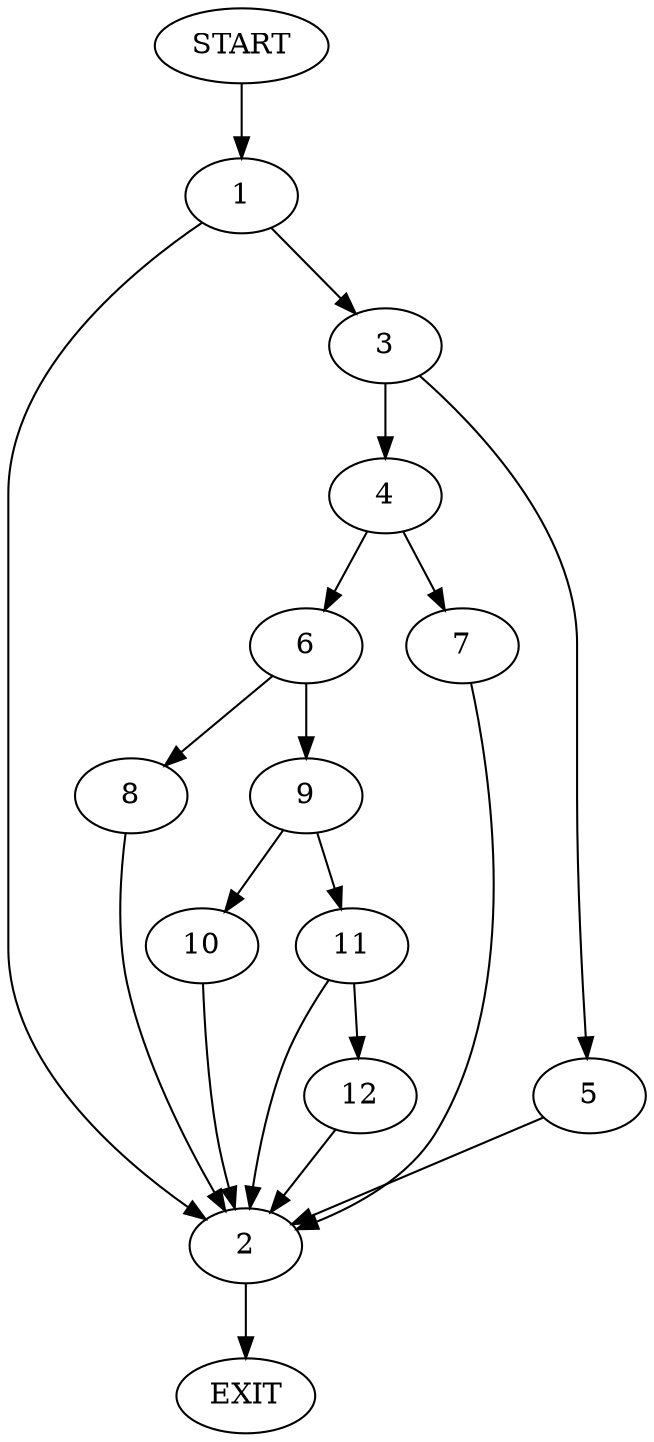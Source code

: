 digraph {
0 [label="START"]
13 [label="EXIT"]
0 -> 1
1 -> 2
1 -> 3
3 -> 4
3 -> 5
2 -> 13
5 -> 2
4 -> 6
4 -> 7
6 -> 8
6 -> 9
7 -> 2
9 -> 10
9 -> 11
8 -> 2
10 -> 2
11 -> 2
11 -> 12
12 -> 2
}
